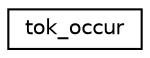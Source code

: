 digraph "Graphical Class Hierarchy"
{
 // LATEX_PDF_SIZE
  edge [fontname="Helvetica",fontsize="10",labelfontname="Helvetica",labelfontsize="10"];
  node [fontname="Helvetica",fontsize="10",shape=record];
  rankdir="LR";
  Node0 [label="tok_occur",height=0.2,width=0.4,color="black", fillcolor="white", style="filled",URL="$structtok__occur.html",tooltip=" "];
}
